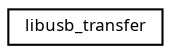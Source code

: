 digraph "Graphical Class Hierarchy"
{
  edge [fontname="Sans",fontsize="8",labelfontname="Sans",labelfontsize="8"];
  node [fontname="Sans",fontsize="8",shape=record];
  rankdir="LR";
  Node1 [label="libusb_transfer",height=0.2,width=0.4,color="black", fillcolor="white", style="filled",URL="$structlibusb__transfer.html"];
}
